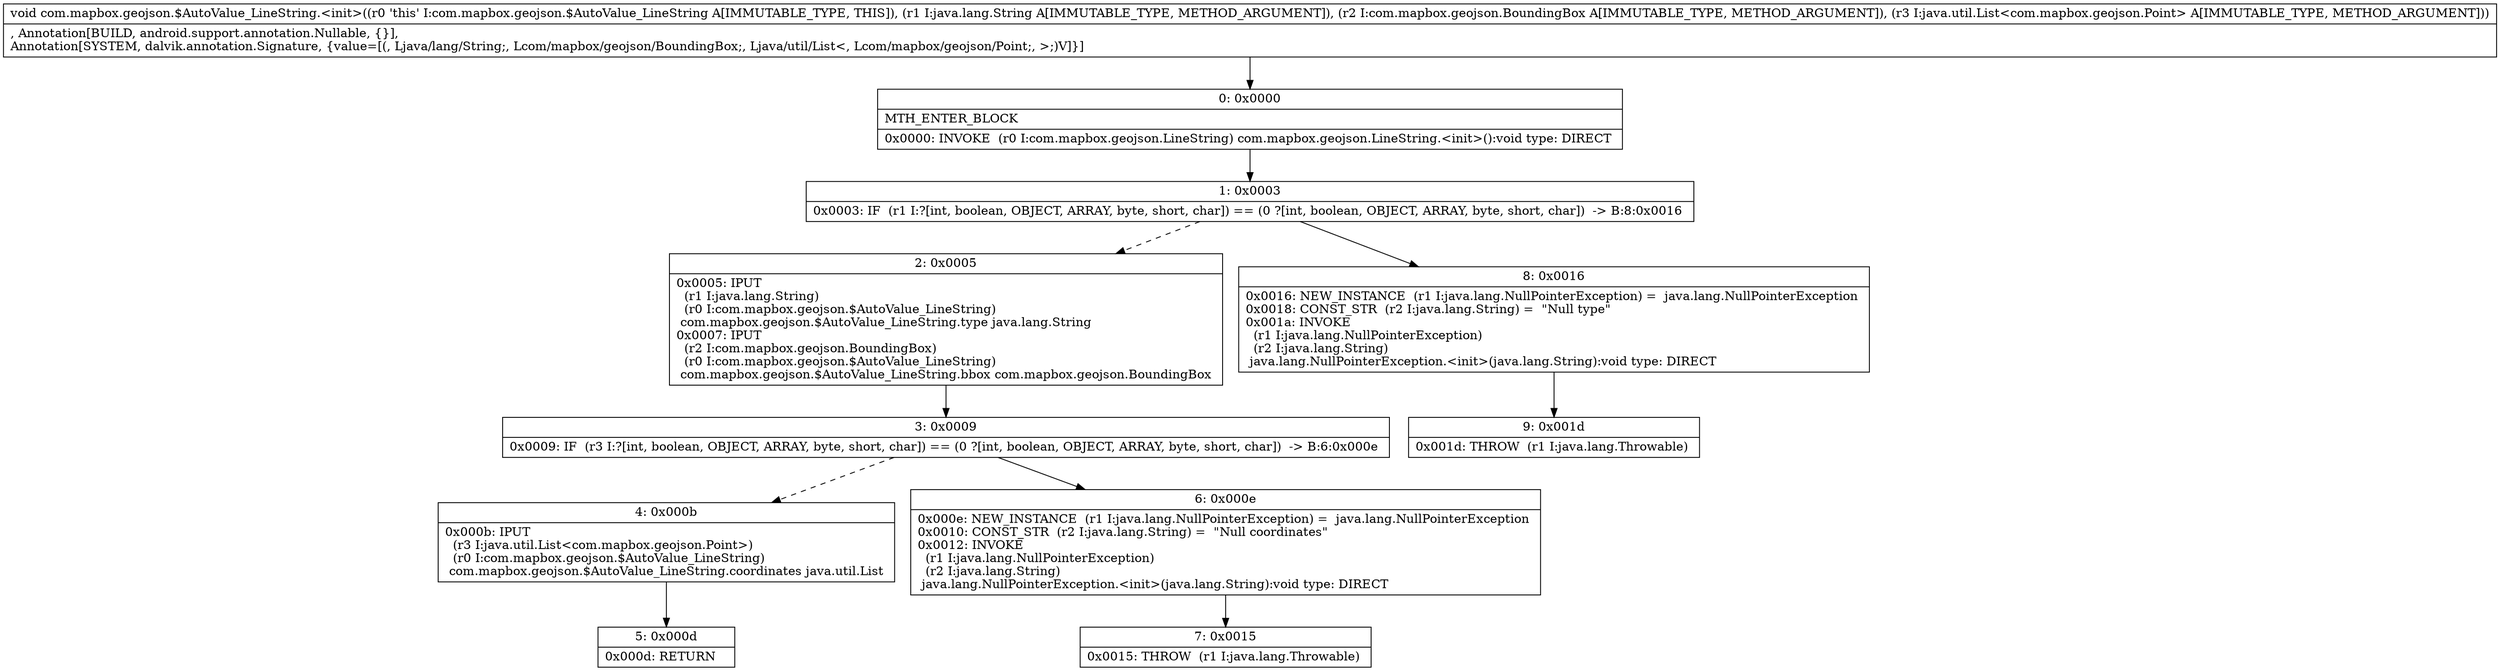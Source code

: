 digraph "CFG forcom.mapbox.geojson.$AutoValue_LineString.\<init\>(Ljava\/lang\/String;Lcom\/mapbox\/geojson\/BoundingBox;Ljava\/util\/List;)V" {
Node_0 [shape=record,label="{0\:\ 0x0000|MTH_ENTER_BLOCK\l|0x0000: INVOKE  (r0 I:com.mapbox.geojson.LineString) com.mapbox.geojson.LineString.\<init\>():void type: DIRECT \l}"];
Node_1 [shape=record,label="{1\:\ 0x0003|0x0003: IF  (r1 I:?[int, boolean, OBJECT, ARRAY, byte, short, char]) == (0 ?[int, boolean, OBJECT, ARRAY, byte, short, char])  \-\> B:8:0x0016 \l}"];
Node_2 [shape=record,label="{2\:\ 0x0005|0x0005: IPUT  \l  (r1 I:java.lang.String)\l  (r0 I:com.mapbox.geojson.$AutoValue_LineString)\l com.mapbox.geojson.$AutoValue_LineString.type java.lang.String \l0x0007: IPUT  \l  (r2 I:com.mapbox.geojson.BoundingBox)\l  (r0 I:com.mapbox.geojson.$AutoValue_LineString)\l com.mapbox.geojson.$AutoValue_LineString.bbox com.mapbox.geojson.BoundingBox \l}"];
Node_3 [shape=record,label="{3\:\ 0x0009|0x0009: IF  (r3 I:?[int, boolean, OBJECT, ARRAY, byte, short, char]) == (0 ?[int, boolean, OBJECT, ARRAY, byte, short, char])  \-\> B:6:0x000e \l}"];
Node_4 [shape=record,label="{4\:\ 0x000b|0x000b: IPUT  \l  (r3 I:java.util.List\<com.mapbox.geojson.Point\>)\l  (r0 I:com.mapbox.geojson.$AutoValue_LineString)\l com.mapbox.geojson.$AutoValue_LineString.coordinates java.util.List \l}"];
Node_5 [shape=record,label="{5\:\ 0x000d|0x000d: RETURN   \l}"];
Node_6 [shape=record,label="{6\:\ 0x000e|0x000e: NEW_INSTANCE  (r1 I:java.lang.NullPointerException) =  java.lang.NullPointerException \l0x0010: CONST_STR  (r2 I:java.lang.String) =  \"Null coordinates\" \l0x0012: INVOKE  \l  (r1 I:java.lang.NullPointerException)\l  (r2 I:java.lang.String)\l java.lang.NullPointerException.\<init\>(java.lang.String):void type: DIRECT \l}"];
Node_7 [shape=record,label="{7\:\ 0x0015|0x0015: THROW  (r1 I:java.lang.Throwable) \l}"];
Node_8 [shape=record,label="{8\:\ 0x0016|0x0016: NEW_INSTANCE  (r1 I:java.lang.NullPointerException) =  java.lang.NullPointerException \l0x0018: CONST_STR  (r2 I:java.lang.String) =  \"Null type\" \l0x001a: INVOKE  \l  (r1 I:java.lang.NullPointerException)\l  (r2 I:java.lang.String)\l java.lang.NullPointerException.\<init\>(java.lang.String):void type: DIRECT \l}"];
Node_9 [shape=record,label="{9\:\ 0x001d|0x001d: THROW  (r1 I:java.lang.Throwable) \l}"];
MethodNode[shape=record,label="{void com.mapbox.geojson.$AutoValue_LineString.\<init\>((r0 'this' I:com.mapbox.geojson.$AutoValue_LineString A[IMMUTABLE_TYPE, THIS]), (r1 I:java.lang.String A[IMMUTABLE_TYPE, METHOD_ARGUMENT]), (r2 I:com.mapbox.geojson.BoundingBox A[IMMUTABLE_TYPE, METHOD_ARGUMENT]), (r3 I:java.util.List\<com.mapbox.geojson.Point\> A[IMMUTABLE_TYPE, METHOD_ARGUMENT]))  | , Annotation[BUILD, android.support.annotation.Nullable, \{\}], \lAnnotation[SYSTEM, dalvik.annotation.Signature, \{value=[(, Ljava\/lang\/String;, Lcom\/mapbox\/geojson\/BoundingBox;, Ljava\/util\/List\<, Lcom\/mapbox\/geojson\/Point;, \>;)V]\}]\l}"];
MethodNode -> Node_0;
Node_0 -> Node_1;
Node_1 -> Node_2[style=dashed];
Node_1 -> Node_8;
Node_2 -> Node_3;
Node_3 -> Node_4[style=dashed];
Node_3 -> Node_6;
Node_4 -> Node_5;
Node_6 -> Node_7;
Node_8 -> Node_9;
}

